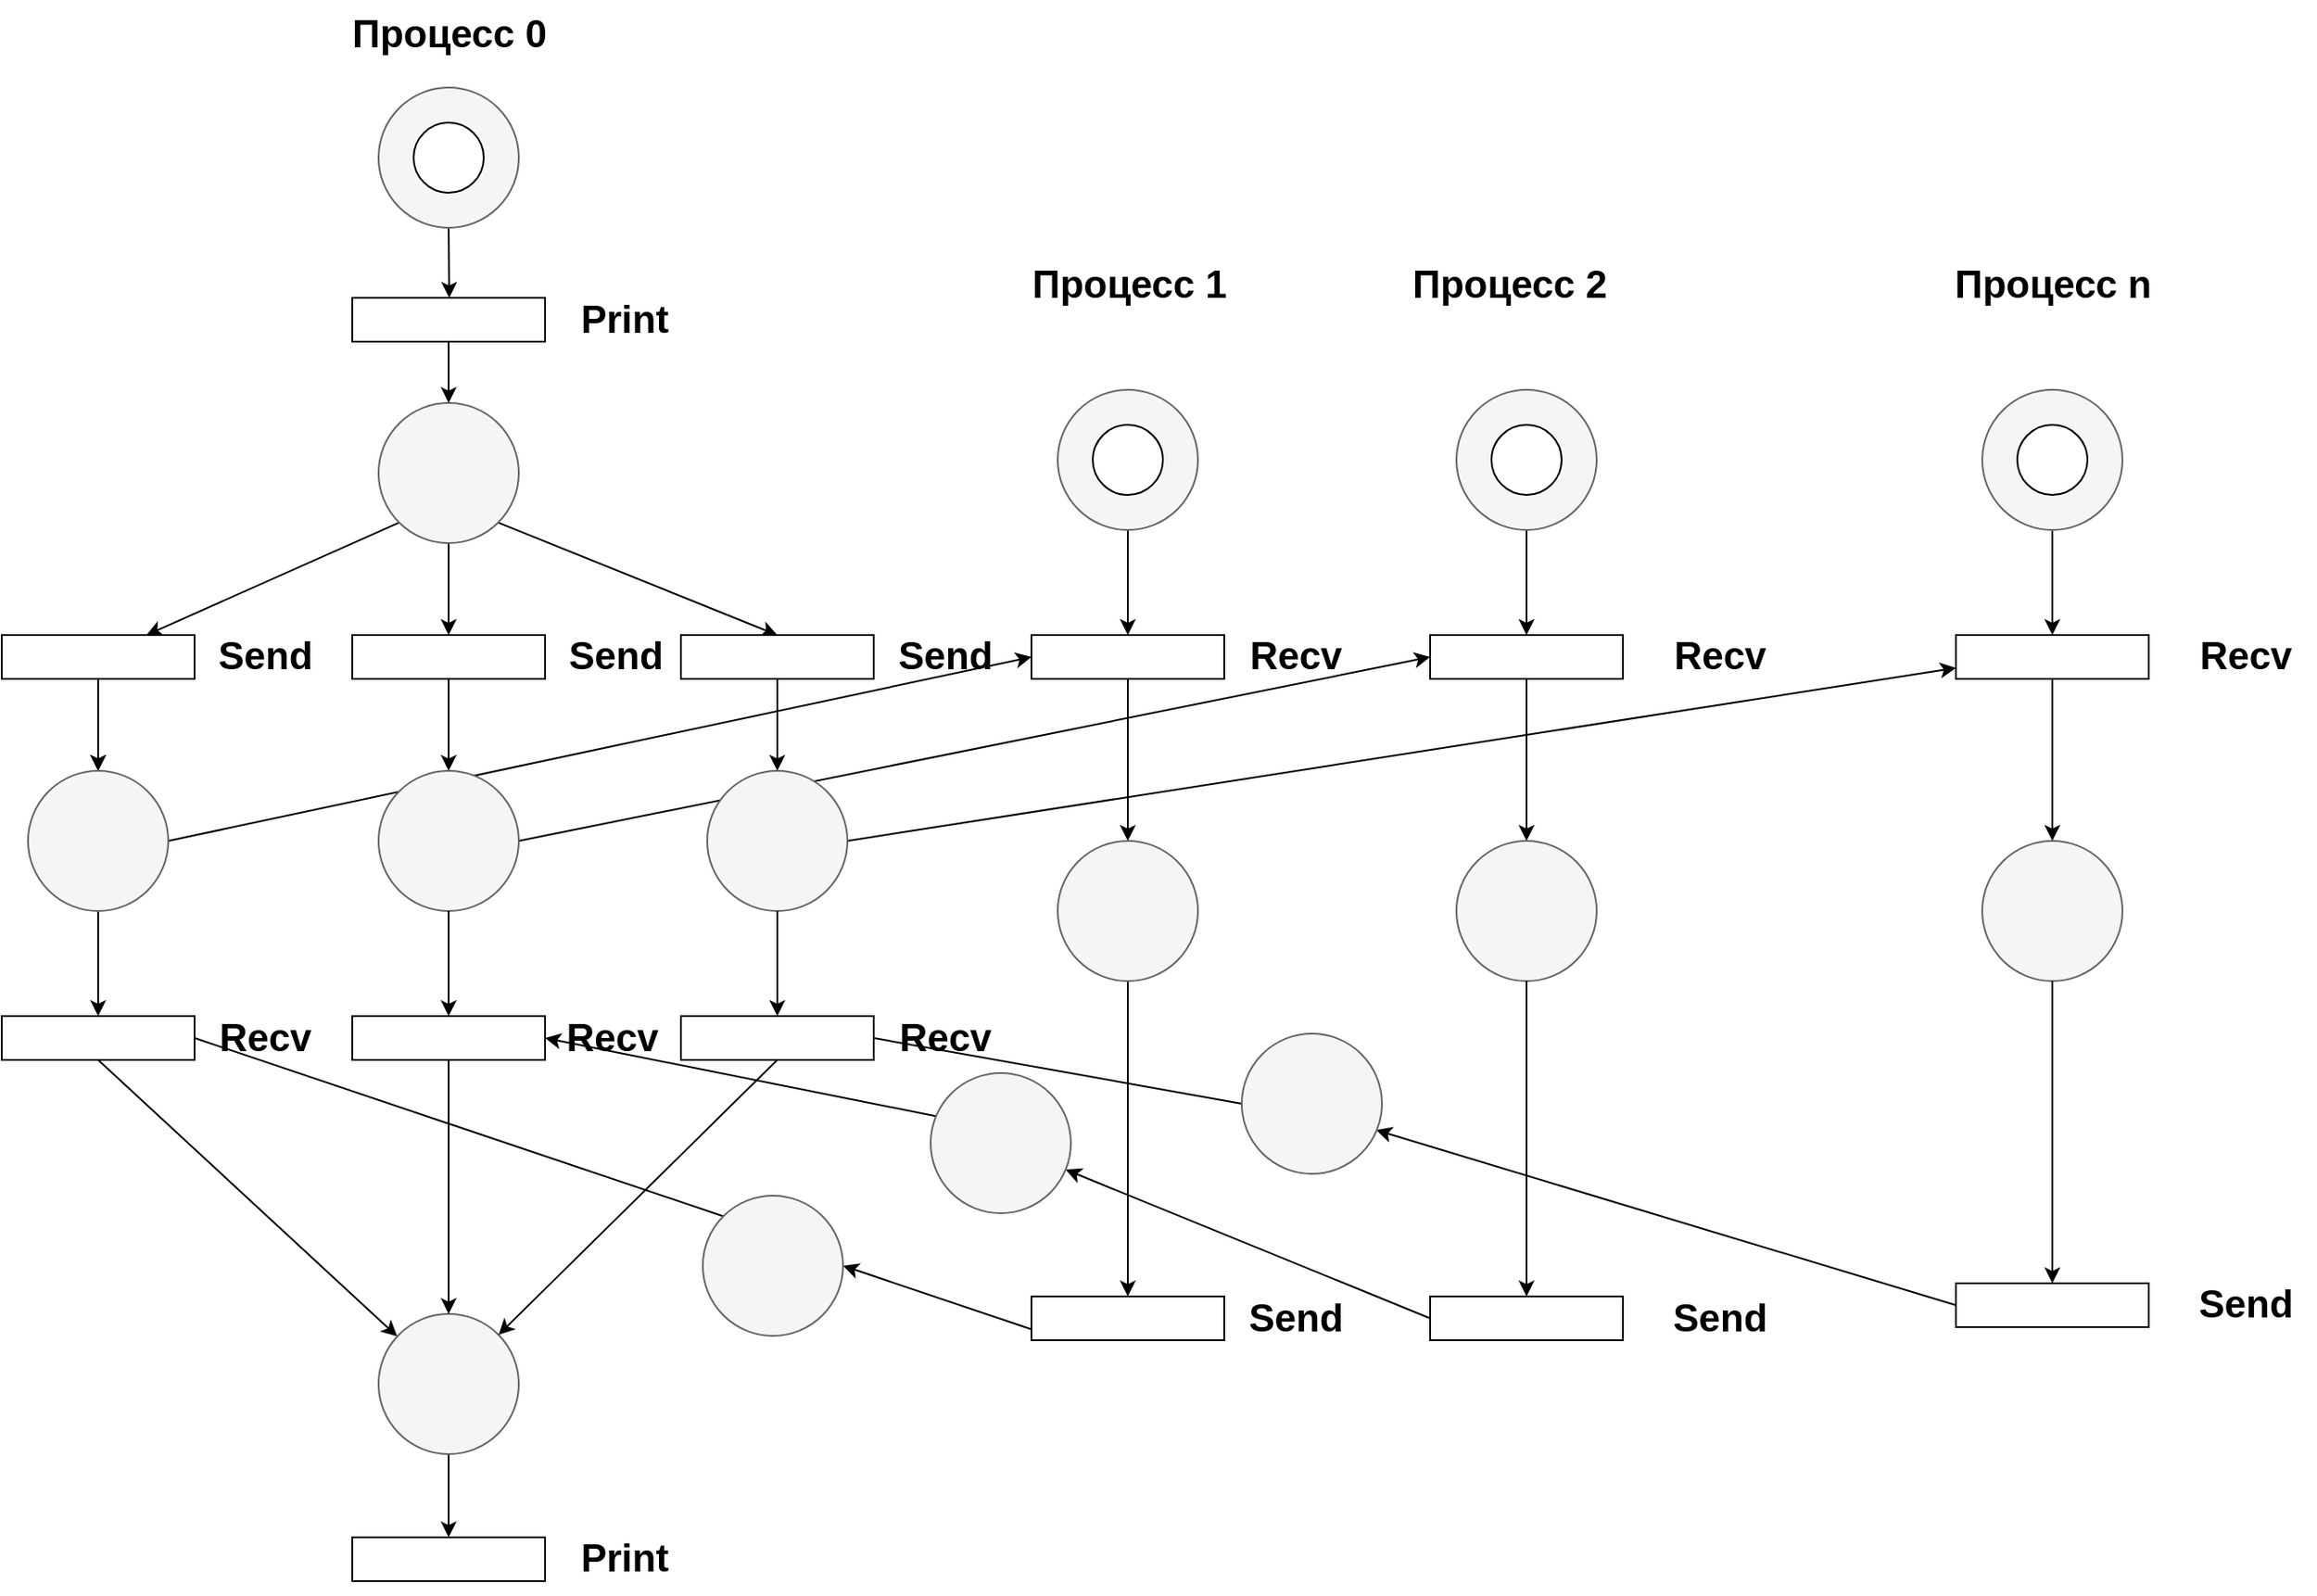 <mxfile>
    <diagram id="CnQnBmzaKuSAoapPF1UE" name="Page-1">
        <mxGraphModel dx="2493" dy="2052" grid="1" gridSize="10" guides="1" tooltips="1" connect="1" arrows="1" fold="1" page="1" pageScale="1" pageWidth="850" pageHeight="1100" background="#ffffff" math="0" shadow="0">
            <root>
                <mxCell id="0"/>
                <mxCell id="1" parent="0"/>
                <mxCell id="68" style="edgeStyle=none;html=1;exitX=0.5;exitY=1;exitDx=0;exitDy=0;strokeColor=#000000;fontSize=22;fontColor=#000000;" edge="1" parent="1" source="8" target="63">
                    <mxGeometry relative="1" as="geometry"/>
                </mxCell>
                <mxCell id="102" style="edgeStyle=none;html=1;exitX=0;exitY=1;exitDx=0;exitDy=0;entryX=0.25;entryY=1;entryDx=0;entryDy=0;strokeColor=#000000;fontSize=22;fontColor=#000000;" edge="1" parent="1" source="8" target="96">
                    <mxGeometry relative="1" as="geometry"/>
                </mxCell>
                <mxCell id="103" style="edgeStyle=none;html=1;exitX=1;exitY=1;exitDx=0;exitDy=0;entryX=0.5;entryY=1;entryDx=0;entryDy=0;strokeColor=#000000;fontSize=22;fontColor=#000000;" edge="1" parent="1" source="8" target="100">
                    <mxGeometry relative="1" as="geometry"/>
                </mxCell>
                <mxCell id="8" value="" style="ellipse;whiteSpace=wrap;html=1;aspect=fixed;sketch=0;fillColor=#f5f5f5;fontColor=#333333;strokeColor=#666666;" vertex="1" parent="1">
                    <mxGeometry x="-175" y="150" width="80" height="80" as="geometry"/>
                </mxCell>
                <mxCell id="82" style="edgeStyle=none;html=1;exitX=0.5;exitY=0;exitDx=0;exitDy=0;strokeColor=#000000;fontSize=22;fontColor=#000000;entryX=0.5;entryY=0;entryDx=0;entryDy=0;" edge="1" parent="1" source="14" target="65">
                    <mxGeometry relative="1" as="geometry">
                        <mxPoint x="252" y="400" as="targetPoint"/>
                    </mxGeometry>
                </mxCell>
                <mxCell id="14" value="" style="rounded=0;whiteSpace=wrap;html=1;sketch=0;rotation=-180;" vertex="1" parent="1">
                    <mxGeometry x="197.5" y="282.5" width="110" height="25" as="geometry"/>
                </mxCell>
                <mxCell id="21" value="&lt;font style=&quot;font-size: 22px;&quot; color=&quot;#000000&quot;&gt;&lt;b&gt;Print&lt;/b&gt;&lt;/font&gt;" style="text;html=1;align=center;verticalAlign=middle;resizable=0;points=[];autosize=1;strokeColor=none;fillColor=none;" vertex="1" parent="1">
                    <mxGeometry x="-70" y="82.5" width="70" height="40" as="geometry"/>
                </mxCell>
                <mxCell id="22" value="&lt;font style=&quot;font-size: 22px;&quot; color=&quot;#000000&quot;&gt;&lt;b&gt;Recv&lt;/b&gt;&lt;/font&gt;" style="text;html=1;align=center;verticalAlign=middle;resizable=0;points=[];autosize=1;strokeColor=none;fillColor=none;" vertex="1" parent="1">
                    <mxGeometry x="307.5" y="275" width="80" height="40" as="geometry"/>
                </mxCell>
                <mxCell id="23" value="&lt;font style=&quot;font-size: 22px;&quot; color=&quot;#000000&quot;&gt;&lt;b&gt;Send&lt;/b&gt;&lt;/font&gt;" style="text;html=1;align=center;verticalAlign=middle;resizable=0;points=[];autosize=1;strokeColor=none;fillColor=none;" vertex="1" parent="1">
                    <mxGeometry x="-80" y="275" width="80" height="40" as="geometry"/>
                </mxCell>
                <mxCell id="38" style="edgeStyle=orthogonalEdgeStyle;html=1;exitX=0.5;exitY=1;exitDx=0;exitDy=0;entryX=0.5;entryY=1;entryDx=0;entryDy=0;strokeColor=#000000;fontSize=22;fontColor=#000000;" edge="1" parent="1" source="35" target="14">
                    <mxGeometry relative="1" as="geometry"/>
                </mxCell>
                <mxCell id="35" value="" style="ellipse;whiteSpace=wrap;html=1;aspect=fixed;sketch=0;fillColor=#f5f5f5;fontColor=#333333;strokeColor=#666666;" vertex="1" parent="1">
                    <mxGeometry x="212.5" y="142.5" width="80" height="80" as="geometry"/>
                </mxCell>
                <mxCell id="45" value="" style="rounded=0;whiteSpace=wrap;html=1;sketch=0;rotation=-180;" vertex="1" parent="1">
                    <mxGeometry x="425" y="282.5" width="110" height="25" as="geometry"/>
                </mxCell>
                <mxCell id="46" style="edgeStyle=orthogonalEdgeStyle;html=1;exitX=0.5;exitY=1;exitDx=0;exitDy=0;entryX=0.5;entryY=1;entryDx=0;entryDy=0;strokeColor=#000000;fontSize=22;fontColor=#000000;" edge="1" source="47" target="45" parent="1">
                    <mxGeometry relative="1" as="geometry"/>
                </mxCell>
                <mxCell id="47" value="" style="ellipse;whiteSpace=wrap;html=1;aspect=fixed;sketch=0;fillColor=#f5f5f5;fontColor=#333333;strokeColor=#666666;" vertex="1" parent="1">
                    <mxGeometry x="440" y="142.5" width="80" height="80" as="geometry"/>
                </mxCell>
                <mxCell id="48" value="" style="rounded=0;whiteSpace=wrap;html=1;sketch=0;rotation=-180;" vertex="1" parent="1">
                    <mxGeometry x="725" y="282.5" width="110" height="25" as="geometry"/>
                </mxCell>
                <mxCell id="49" style="edgeStyle=orthogonalEdgeStyle;html=1;exitX=0.5;exitY=1;exitDx=0;exitDy=0;entryX=0.5;entryY=1;entryDx=0;entryDy=0;strokeColor=#000000;fontSize=22;fontColor=#000000;" edge="1" source="50" target="48" parent="1">
                    <mxGeometry relative="1" as="geometry"/>
                </mxCell>
                <mxCell id="50" value="" style="ellipse;whiteSpace=wrap;html=1;aspect=fixed;sketch=0;fillColor=#f5f5f5;fontColor=#333333;strokeColor=#666666;" vertex="1" parent="1">
                    <mxGeometry x="740" y="142.5" width="80" height="80" as="geometry"/>
                </mxCell>
                <mxCell id="51" value="" style="ellipse;whiteSpace=wrap;html=1;aspect=fixed;sketch=0;fontSize=22;fontColor=#000000;strokeColor=#000000;" vertex="1" parent="1">
                    <mxGeometry x="232.5" y="162.5" width="40" height="40" as="geometry"/>
                </mxCell>
                <mxCell id="52" value="" style="ellipse;whiteSpace=wrap;html=1;aspect=fixed;sketch=0;fontSize=22;fontColor=#000000;strokeColor=#000000;" vertex="1" parent="1">
                    <mxGeometry x="460" y="162.5" width="40" height="40" as="geometry"/>
                </mxCell>
                <mxCell id="53" value="" style="ellipse;whiteSpace=wrap;html=1;aspect=fixed;sketch=0;fontSize=22;fontColor=#000000;strokeColor=#000000;" vertex="1" parent="1">
                    <mxGeometry x="760" y="162.5" width="40" height="40" as="geometry"/>
                </mxCell>
                <mxCell id="54" value="&lt;font style=&quot;font-size: 22px;&quot; color=&quot;#000000&quot;&gt;&lt;b&gt;Recv&lt;/b&gt;&lt;/font&gt;" style="text;html=1;align=center;verticalAlign=middle;resizable=0;points=[];autosize=1;strokeColor=none;fillColor=none;" vertex="1" parent="1">
                    <mxGeometry x="550" y="275" width="80" height="40" as="geometry"/>
                </mxCell>
                <mxCell id="55" value="&lt;font style=&quot;font-size: 22px;&quot; color=&quot;#000000&quot;&gt;&lt;b&gt;Recv&lt;/b&gt;&lt;/font&gt;" style="text;html=1;align=center;verticalAlign=middle;resizable=0;points=[];autosize=1;strokeColor=none;fillColor=none;" vertex="1" parent="1">
                    <mxGeometry x="850" y="275" width="80" height="40" as="geometry"/>
                </mxCell>
                <mxCell id="57" value="&lt;font color=&quot;#000000&quot;&gt;&lt;span style=&quot;font-size: 22px;&quot;&gt;&lt;b&gt;Процесс 1&lt;/b&gt;&lt;/span&gt;&lt;/font&gt;" style="text;html=1;align=center;verticalAlign=middle;resizable=0;points=[];autosize=1;strokeColor=none;fillColor=none;" vertex="1" parent="1">
                    <mxGeometry x="187.5" y="62.5" width="130" height="40" as="geometry"/>
                </mxCell>
                <mxCell id="58" value="&lt;font color=&quot;#000000&quot;&gt;&lt;span style=&quot;font-size: 22px;&quot;&gt;&lt;b&gt;Процесс 2&lt;/b&gt;&lt;/span&gt;&lt;/font&gt;" style="text;html=1;align=center;verticalAlign=middle;resizable=0;points=[];autosize=1;strokeColor=none;fillColor=none;" vertex="1" parent="1">
                    <mxGeometry x="405" y="62.5" width="130" height="40" as="geometry"/>
                </mxCell>
                <mxCell id="59" value="&lt;font color=&quot;#000000&quot;&gt;&lt;span style=&quot;font-size: 22px;&quot;&gt;&lt;b&gt;Процесс n&lt;/b&gt;&lt;/span&gt;&lt;/font&gt;" style="text;html=1;align=center;verticalAlign=middle;resizable=0;points=[];autosize=1;strokeColor=none;fillColor=none;" vertex="1" parent="1">
                    <mxGeometry x="710" y="62.5" width="140" height="40" as="geometry"/>
                </mxCell>
                <mxCell id="78" style="edgeStyle=none;html=1;exitX=0.5;exitY=0;exitDx=0;exitDy=0;strokeColor=#000000;fontSize=22;fontColor=#000000;" edge="1" parent="1" source="63" target="66">
                    <mxGeometry relative="1" as="geometry"/>
                </mxCell>
                <mxCell id="63" value="" style="rounded=0;whiteSpace=wrap;html=1;sketch=0;rotation=-180;" vertex="1" parent="1">
                    <mxGeometry x="-190" y="282.5" width="110" height="25" as="geometry"/>
                </mxCell>
                <mxCell id="89" style="edgeStyle=none;html=1;exitX=0.5;exitY=1;exitDx=0;exitDy=0;entryX=0.5;entryY=1;entryDx=0;entryDy=0;strokeColor=#000000;fontSize=22;fontColor=#000000;" edge="1" parent="1" source="65" target="88">
                    <mxGeometry relative="1" as="geometry">
                        <mxPoint x="252.5" y="540" as="sourcePoint"/>
                    </mxGeometry>
                </mxCell>
                <mxCell id="65" value="" style="ellipse;whiteSpace=wrap;html=1;aspect=fixed;sketch=0;fillColor=#f5f5f5;fontColor=#333333;strokeColor=#666666;" vertex="1" parent="1">
                    <mxGeometry x="212.5" y="400" width="80" height="80" as="geometry"/>
                </mxCell>
                <mxCell id="79" style="edgeStyle=none;html=1;exitX=1;exitY=0.5;exitDx=0;exitDy=0;entryX=1;entryY=0.5;entryDx=0;entryDy=0;strokeColor=#000000;fontSize=22;fontColor=#000000;" edge="1" parent="1" source="97" target="14">
                    <mxGeometry relative="1" as="geometry"/>
                </mxCell>
                <mxCell id="80" style="edgeStyle=none;html=1;exitX=1;exitY=0.5;exitDx=0;exitDy=0;entryX=1;entryY=0.5;entryDx=0;entryDy=0;strokeColor=#000000;fontSize=22;fontColor=#000000;" edge="1" parent="1" source="66" target="45">
                    <mxGeometry relative="1" as="geometry"/>
                </mxCell>
                <mxCell id="81" style="edgeStyle=none;html=1;entryX=1;entryY=0.25;entryDx=0;entryDy=0;strokeColor=#000000;fontSize=22;fontColor=#000000;exitX=1;exitY=0.5;exitDx=0;exitDy=0;" edge="1" parent="1" source="101" target="48">
                    <mxGeometry relative="1" as="geometry">
                        <mxPoint x="-95" y="400" as="sourcePoint"/>
                    </mxGeometry>
                </mxCell>
                <mxCell id="66" value="" style="ellipse;whiteSpace=wrap;html=1;aspect=fixed;sketch=0;fillColor=#f5f5f5;fontColor=#333333;strokeColor=#666666;" vertex="1" parent="1">
                    <mxGeometry x="-175" y="360" width="80" height="80" as="geometry"/>
                </mxCell>
                <mxCell id="69" value="&lt;font color=&quot;#000000&quot;&gt;&lt;span style=&quot;font-size: 22px;&quot;&gt;&lt;b&gt;Процесс 0&lt;/b&gt;&lt;/span&gt;&lt;/font&gt;" style="text;html=1;align=center;verticalAlign=middle;resizable=0;points=[];autosize=1;strokeColor=none;fillColor=none;" vertex="1" parent="1">
                    <mxGeometry x="-200" y="-80" width="130" height="40" as="geometry"/>
                </mxCell>
                <mxCell id="84" style="edgeStyle=none;html=1;exitX=0.5;exitY=0;exitDx=0;exitDy=0;strokeColor=#000000;fontSize=22;fontColor=#000000;entryX=0.5;entryY=0;entryDx=0;entryDy=0;" edge="1" target="85" parent="1">
                    <mxGeometry relative="1" as="geometry">
                        <mxPoint x="479.5" y="400" as="targetPoint"/>
                        <mxPoint x="480" y="307.5" as="sourcePoint"/>
                    </mxGeometry>
                </mxCell>
                <mxCell id="85" value="" style="ellipse;whiteSpace=wrap;html=1;aspect=fixed;sketch=0;fillColor=#f5f5f5;fontColor=#333333;strokeColor=#666666;" vertex="1" parent="1">
                    <mxGeometry x="440" y="400" width="80" height="80" as="geometry"/>
                </mxCell>
                <mxCell id="86" style="edgeStyle=none;html=1;exitX=0.5;exitY=0;exitDx=0;exitDy=0;strokeColor=#000000;fontSize=22;fontColor=#000000;entryX=0.5;entryY=0;entryDx=0;entryDy=0;" edge="1" target="87" parent="1">
                    <mxGeometry relative="1" as="geometry">
                        <mxPoint x="779.5" y="400" as="targetPoint"/>
                        <mxPoint x="780" y="307.5" as="sourcePoint"/>
                    </mxGeometry>
                </mxCell>
                <mxCell id="87" value="" style="ellipse;whiteSpace=wrap;html=1;aspect=fixed;sketch=0;fillColor=#f5f5f5;fontColor=#333333;strokeColor=#666666;" vertex="1" parent="1">
                    <mxGeometry x="740" y="400" width="80" height="80" as="geometry"/>
                </mxCell>
                <mxCell id="166" style="edgeStyle=none;html=1;exitX=1;exitY=0.25;exitDx=0;exitDy=0;entryX=1;entryY=0.5;entryDx=0;entryDy=0;strokeColor=#000000;fontSize=22;fontColor=#000000;" edge="1" parent="1" source="88" target="162">
                    <mxGeometry relative="1" as="geometry"/>
                </mxCell>
                <mxCell id="88" value="" style="rounded=0;whiteSpace=wrap;html=1;sketch=0;rotation=-180;" vertex="1" parent="1">
                    <mxGeometry x="197.5" y="660" width="110" height="25" as="geometry"/>
                </mxCell>
                <mxCell id="90" style="edgeStyle=none;html=1;exitX=0.5;exitY=1;exitDx=0;exitDy=0;entryX=0.5;entryY=1;entryDx=0;entryDy=0;strokeColor=#000000;fontSize=22;fontColor=#000000;" edge="1" target="91" parent="1" source="85">
                    <mxGeometry relative="1" as="geometry">
                        <mxPoint x="480" y="540" as="sourcePoint"/>
                    </mxGeometry>
                </mxCell>
                <mxCell id="149" style="edgeStyle=none;html=1;exitX=1;exitY=0.5;exitDx=0;exitDy=0;entryX=0;entryY=0.5;entryDx=0;entryDy=0;strokeColor=#000000;fontSize=22;fontColor=#000000;startArrow=none;" edge="1" parent="1" source="159" target="143">
                    <mxGeometry relative="1" as="geometry"/>
                </mxCell>
                <mxCell id="161" style="edgeStyle=none;html=1;exitX=1;exitY=0.5;exitDx=0;exitDy=0;strokeColor=#000000;fontSize=22;fontColor=#000000;" edge="1" parent="1" source="91" target="159">
                    <mxGeometry relative="1" as="geometry"/>
                </mxCell>
                <mxCell id="91" value="" style="rounded=0;whiteSpace=wrap;html=1;sketch=0;rotation=-180;" vertex="1" parent="1">
                    <mxGeometry x="425" y="660" width="110" height="25" as="geometry"/>
                </mxCell>
                <mxCell id="92" style="edgeStyle=none;html=1;exitX=0.5;exitY=1;exitDx=0;exitDy=0;entryX=0.5;entryY=1;entryDx=0;entryDy=0;strokeColor=#000000;fontSize=22;fontColor=#000000;" edge="1" target="93" parent="1" source="87">
                    <mxGeometry relative="1" as="geometry">
                        <mxPoint x="780" y="540" as="sourcePoint"/>
                    </mxGeometry>
                </mxCell>
                <mxCell id="158" style="edgeStyle=none;html=1;exitX=1;exitY=0.5;exitDx=0;exitDy=0;entryX=0.958;entryY=0.688;entryDx=0;entryDy=0;entryPerimeter=0;strokeColor=#000000;fontSize=22;fontColor=#000000;" edge="1" parent="1" source="93" target="156">
                    <mxGeometry relative="1" as="geometry"/>
                </mxCell>
                <mxCell id="93" value="" style="rounded=0;whiteSpace=wrap;html=1;sketch=0;rotation=-180;" vertex="1" parent="1">
                    <mxGeometry x="725" y="652.5" width="110" height="25" as="geometry"/>
                </mxCell>
                <mxCell id="94" value="&lt;font style=&quot;font-size: 22px;&quot; color=&quot;#000000&quot;&gt;&lt;b&gt;Send&lt;/b&gt;&lt;/font&gt;" style="text;html=1;align=center;verticalAlign=middle;resizable=0;points=[];autosize=1;strokeColor=none;fillColor=none;" vertex="1" parent="1">
                    <mxGeometry x="-280" y="275" width="80" height="40" as="geometry"/>
                </mxCell>
                <mxCell id="95" style="edgeStyle=none;html=1;exitX=0.5;exitY=0;exitDx=0;exitDy=0;strokeColor=#000000;fontSize=22;fontColor=#000000;" edge="1" source="96" target="97" parent="1">
                    <mxGeometry relative="1" as="geometry"/>
                </mxCell>
                <mxCell id="132" style="edgeStyle=none;html=1;entryX=0.5;entryY=0;entryDx=0;entryDy=0;strokeColor=#000000;fontSize=22;fontColor=#000000;" edge="1" parent="1" source="96" target="97">
                    <mxGeometry relative="1" as="geometry"/>
                </mxCell>
                <mxCell id="96" value="" style="rounded=0;whiteSpace=wrap;html=1;sketch=0;rotation=-180;" vertex="1" parent="1">
                    <mxGeometry x="-390" y="282.5" width="110" height="25" as="geometry"/>
                </mxCell>
                <mxCell id="140" style="edgeStyle=none;html=1;exitX=0.5;exitY=1;exitDx=0;exitDy=0;entryX=0.5;entryY=1;entryDx=0;entryDy=0;strokeColor=#000000;fontSize=22;fontColor=#000000;" edge="1" parent="1" source="97" target="138">
                    <mxGeometry relative="1" as="geometry"/>
                </mxCell>
                <mxCell id="97" value="" style="ellipse;whiteSpace=wrap;html=1;aspect=fixed;sketch=0;fillColor=#f5f5f5;fontColor=#333333;strokeColor=#666666;" vertex="1" parent="1">
                    <mxGeometry x="-375" y="360" width="80" height="80" as="geometry"/>
                </mxCell>
                <mxCell id="98" value="&lt;font style=&quot;font-size: 22px;&quot; color=&quot;#000000&quot;&gt;&lt;b&gt;Send&lt;/b&gt;&lt;/font&gt;" style="text;html=1;align=center;verticalAlign=middle;resizable=0;points=[];autosize=1;strokeColor=none;fillColor=none;" vertex="1" parent="1">
                    <mxGeometry x="107.5" y="275" width="80" height="40" as="geometry"/>
                </mxCell>
                <mxCell id="99" style="edgeStyle=none;html=1;exitX=0.5;exitY=0;exitDx=0;exitDy=0;strokeColor=#000000;fontSize=22;fontColor=#000000;" edge="1" source="100" target="101" parent="1">
                    <mxGeometry relative="1" as="geometry"/>
                </mxCell>
                <mxCell id="100" value="" style="rounded=0;whiteSpace=wrap;html=1;sketch=0;rotation=-180;" vertex="1" parent="1">
                    <mxGeometry x="-2.5" y="282.5" width="110" height="25" as="geometry"/>
                </mxCell>
                <mxCell id="101" value="" style="ellipse;whiteSpace=wrap;html=1;aspect=fixed;sketch=0;fillColor=#f5f5f5;fontColor=#333333;strokeColor=#666666;" vertex="1" parent="1">
                    <mxGeometry x="12.5" y="360" width="80" height="80" as="geometry"/>
                </mxCell>
                <mxCell id="109" style="edgeStyle=none;html=1;exitX=0.5;exitY=1;exitDx=0;exitDy=0;strokeColor=#000000;fontSize=22;fontColor=#000000;" edge="1" parent="1" source="104">
                    <mxGeometry relative="1" as="geometry">
                        <mxPoint x="-134.667" y="90" as="targetPoint"/>
                    </mxGeometry>
                </mxCell>
                <mxCell id="104" value="" style="ellipse;whiteSpace=wrap;html=1;aspect=fixed;sketch=0;fillColor=#f5f5f5;fontColor=#333333;strokeColor=#666666;" vertex="1" parent="1">
                    <mxGeometry x="-175" y="-30" width="80" height="80" as="geometry"/>
                </mxCell>
                <mxCell id="105" value="" style="ellipse;whiteSpace=wrap;html=1;aspect=fixed;sketch=0;fontSize=22;fontColor=#000000;strokeColor=#000000;" vertex="1" parent="1">
                    <mxGeometry x="-155" y="-10" width="40" height="40" as="geometry"/>
                </mxCell>
                <mxCell id="110" style="edgeStyle=none;html=1;exitX=0.5;exitY=0;exitDx=0;exitDy=0;entryX=0.5;entryY=0;entryDx=0;entryDy=0;strokeColor=#000000;fontSize=22;fontColor=#000000;" edge="1" parent="1" source="107" target="8">
                    <mxGeometry relative="1" as="geometry"/>
                </mxCell>
                <mxCell id="107" value="" style="rounded=0;whiteSpace=wrap;html=1;sketch=0;rotation=-180;" vertex="1" parent="1">
                    <mxGeometry x="-190" y="90" width="110" height="25" as="geometry"/>
                </mxCell>
                <mxCell id="129" value="&lt;font style=&quot;font-size: 22px;&quot; color=&quot;#000000&quot;&gt;&lt;b&gt;Send&lt;/b&gt;&lt;/font&gt;" style="text;html=1;align=center;verticalAlign=middle;resizable=0;points=[];autosize=1;strokeColor=none;fillColor=none;" vertex="1" parent="1">
                    <mxGeometry x="307.5" y="652.5" width="80" height="40" as="geometry"/>
                </mxCell>
                <mxCell id="130" value="&lt;font style=&quot;font-size: 22px;&quot; color=&quot;#000000&quot;&gt;&lt;b&gt;Send&lt;/b&gt;&lt;/font&gt;" style="text;html=1;align=center;verticalAlign=middle;resizable=0;points=[];autosize=1;strokeColor=none;fillColor=none;" vertex="1" parent="1">
                    <mxGeometry x="550" y="652.5" width="80" height="40" as="geometry"/>
                </mxCell>
                <mxCell id="131" value="&lt;font style=&quot;font-size: 22px;&quot; color=&quot;#000000&quot;&gt;&lt;b&gt;Send&lt;/b&gt;&lt;/font&gt;" style="text;html=1;align=center;verticalAlign=middle;resizable=0;points=[];autosize=1;strokeColor=none;fillColor=none;" vertex="1" parent="1">
                    <mxGeometry x="850" y="645" width="80" height="40" as="geometry"/>
                </mxCell>
                <mxCell id="136" style="edgeStyle=none;html=1;exitX=0.5;exitY=0;exitDx=0;exitDy=0;strokeColor=#000000;fontSize=22;fontColor=#000000;" edge="1" source="138" target="139" parent="1">
                    <mxGeometry relative="1" as="geometry"/>
                </mxCell>
                <mxCell id="138" value="" style="rounded=0;whiteSpace=wrap;html=1;sketch=0;rotation=-180;" vertex="1" parent="1">
                    <mxGeometry x="-390" y="500" width="110" height="25" as="geometry"/>
                </mxCell>
                <mxCell id="175" style="edgeStyle=none;html=1;exitX=0.5;exitY=1;exitDx=0;exitDy=0;entryX=0.5;entryY=1;entryDx=0;entryDy=0;strokeColor=#000000;fontSize=22;fontColor=#000000;" edge="1" parent="1" source="139" target="174">
                    <mxGeometry relative="1" as="geometry"/>
                </mxCell>
                <mxCell id="139" value="" style="ellipse;whiteSpace=wrap;html=1;aspect=fixed;sketch=0;fillColor=#f5f5f5;fontColor=#333333;strokeColor=#666666;" vertex="1" parent="1">
                    <mxGeometry x="-175" y="670" width="80" height="80" as="geometry"/>
                </mxCell>
                <mxCell id="142" style="edgeStyle=none;html=1;exitX=0.5;exitY=1;exitDx=0;exitDy=0;entryX=0.5;entryY=1;entryDx=0;entryDy=0;strokeColor=#000000;fontSize=22;fontColor=#000000;" edge="1" target="143" parent="1">
                    <mxGeometry relative="1" as="geometry">
                        <mxPoint x="-135" y="440" as="sourcePoint"/>
                    </mxGeometry>
                </mxCell>
                <mxCell id="146" style="edgeStyle=none;html=1;exitX=0.5;exitY=0;exitDx=0;exitDy=0;strokeColor=#000000;fontSize=22;fontColor=#000000;" edge="1" parent="1" source="143" target="139">
                    <mxGeometry relative="1" as="geometry"/>
                </mxCell>
                <mxCell id="143" value="" style="rounded=0;whiteSpace=wrap;html=1;sketch=0;rotation=-180;" vertex="1" parent="1">
                    <mxGeometry x="-190" y="500" width="110" height="25" as="geometry"/>
                </mxCell>
                <mxCell id="144" style="edgeStyle=none;html=1;exitX=0.5;exitY=1;exitDx=0;exitDy=0;entryX=0.5;entryY=1;entryDx=0;entryDy=0;strokeColor=#000000;fontSize=22;fontColor=#000000;" edge="1" target="145" parent="1">
                    <mxGeometry relative="1" as="geometry">
                        <mxPoint x="52.5" y="440" as="sourcePoint"/>
                    </mxGeometry>
                </mxCell>
                <mxCell id="147" style="edgeStyle=none;html=1;exitX=0.5;exitY=0;exitDx=0;exitDy=0;strokeColor=#000000;fontSize=22;fontColor=#000000;" edge="1" parent="1" source="145" target="139">
                    <mxGeometry relative="1" as="geometry"/>
                </mxCell>
                <mxCell id="145" value="" style="rounded=0;whiteSpace=wrap;html=1;sketch=0;rotation=-180;" vertex="1" parent="1">
                    <mxGeometry x="-2.5" y="500" width="110" height="25" as="geometry"/>
                </mxCell>
                <mxCell id="152" value="" style="edgeStyle=none;html=1;exitX=0;exitY=0;exitDx=0;exitDy=0;entryX=0;entryY=0.5;entryDx=0;entryDy=0;strokeColor=#000000;fontSize=22;fontColor=#000000;endArrow=none;startArrow=none;" edge="1" parent="1" source="162">
                    <mxGeometry relative="1" as="geometry">
                        <mxPoint x="197.5" y="568.75" as="sourcePoint"/>
                        <mxPoint x="-280" y="512.5" as="targetPoint"/>
                    </mxGeometry>
                </mxCell>
                <mxCell id="153" value="&lt;font style=&quot;font-size: 22px;&quot; color=&quot;#000000&quot;&gt;&lt;b&gt;Recv&lt;/b&gt;&lt;/font&gt;" style="text;html=1;align=center;verticalAlign=middle;resizable=0;points=[];autosize=1;strokeColor=none;fillColor=none;" vertex="1" parent="1">
                    <mxGeometry x="-82.5" y="492.5" width="80" height="40" as="geometry"/>
                </mxCell>
                <mxCell id="155" value="" style="edgeStyle=none;html=1;exitX=0;exitY=0.5;exitDx=0;exitDy=0;entryX=0;entryY=0.5;entryDx=0;entryDy=0;strokeColor=#000000;fontSize=22;fontColor=#000000;endArrow=none;" edge="1" parent="1" source="156" target="154">
                    <mxGeometry relative="1" as="geometry">
                        <mxPoint x="725" y="562.5" as="sourcePoint"/>
                        <mxPoint x="107.5" y="512.5" as="targetPoint"/>
                    </mxGeometry>
                </mxCell>
                <mxCell id="154" value="&lt;font style=&quot;font-size: 22px;&quot; color=&quot;#000000&quot;&gt;&lt;b&gt;Recv&lt;/b&gt;&lt;/font&gt;" style="text;html=1;align=center;verticalAlign=middle;resizable=0;points=[];autosize=1;strokeColor=none;fillColor=none;" vertex="1" parent="1">
                    <mxGeometry x="107.5" y="492.5" width="80" height="40" as="geometry"/>
                </mxCell>
                <mxCell id="156" value="" style="ellipse;whiteSpace=wrap;html=1;aspect=fixed;sketch=0;fillColor=#f5f5f5;fontColor=#333333;strokeColor=#666666;" vertex="1" parent="1">
                    <mxGeometry x="317.5" y="510" width="80" height="80" as="geometry"/>
                </mxCell>
                <mxCell id="159" value="" style="ellipse;whiteSpace=wrap;html=1;aspect=fixed;sketch=0;fillColor=#f5f5f5;fontColor=#333333;strokeColor=#666666;" vertex="1" parent="1">
                    <mxGeometry x="140" y="532.5" width="80" height="80" as="geometry"/>
                </mxCell>
                <mxCell id="162" value="" style="ellipse;whiteSpace=wrap;html=1;aspect=fixed;sketch=0;fillColor=#f5f5f5;fontColor=#333333;strokeColor=#666666;" vertex="1" parent="1">
                    <mxGeometry x="10" y="602.5" width="80" height="80" as="geometry"/>
                </mxCell>
                <mxCell id="174" value="" style="rounded=0;whiteSpace=wrap;html=1;sketch=0;rotation=-180;" vertex="1" parent="1">
                    <mxGeometry x="-190" y="797.5" width="110" height="25" as="geometry"/>
                </mxCell>
                <mxCell id="176" value="&lt;font style=&quot;font-size: 22px;&quot; color=&quot;#000000&quot;&gt;&lt;b&gt;Print&lt;/b&gt;&lt;/font&gt;" style="text;html=1;align=center;verticalAlign=middle;resizable=0;points=[];autosize=1;strokeColor=none;fillColor=none;" vertex="1" parent="1">
                    <mxGeometry x="-70" y="790" width="70" height="40" as="geometry"/>
                </mxCell>
                <mxCell id="177" value="&lt;font style=&quot;font-size: 22px;&quot; color=&quot;#000000&quot;&gt;&lt;b&gt;Recv&lt;/b&gt;&lt;/font&gt;" style="text;html=1;align=center;verticalAlign=middle;resizable=0;points=[];autosize=1;strokeColor=none;fillColor=none;" vertex="1" parent="1">
                    <mxGeometry x="-280" y="492.5" width="80" height="40" as="geometry"/>
                </mxCell>
            </root>
        </mxGraphModel>
    </diagram>
</mxfile>